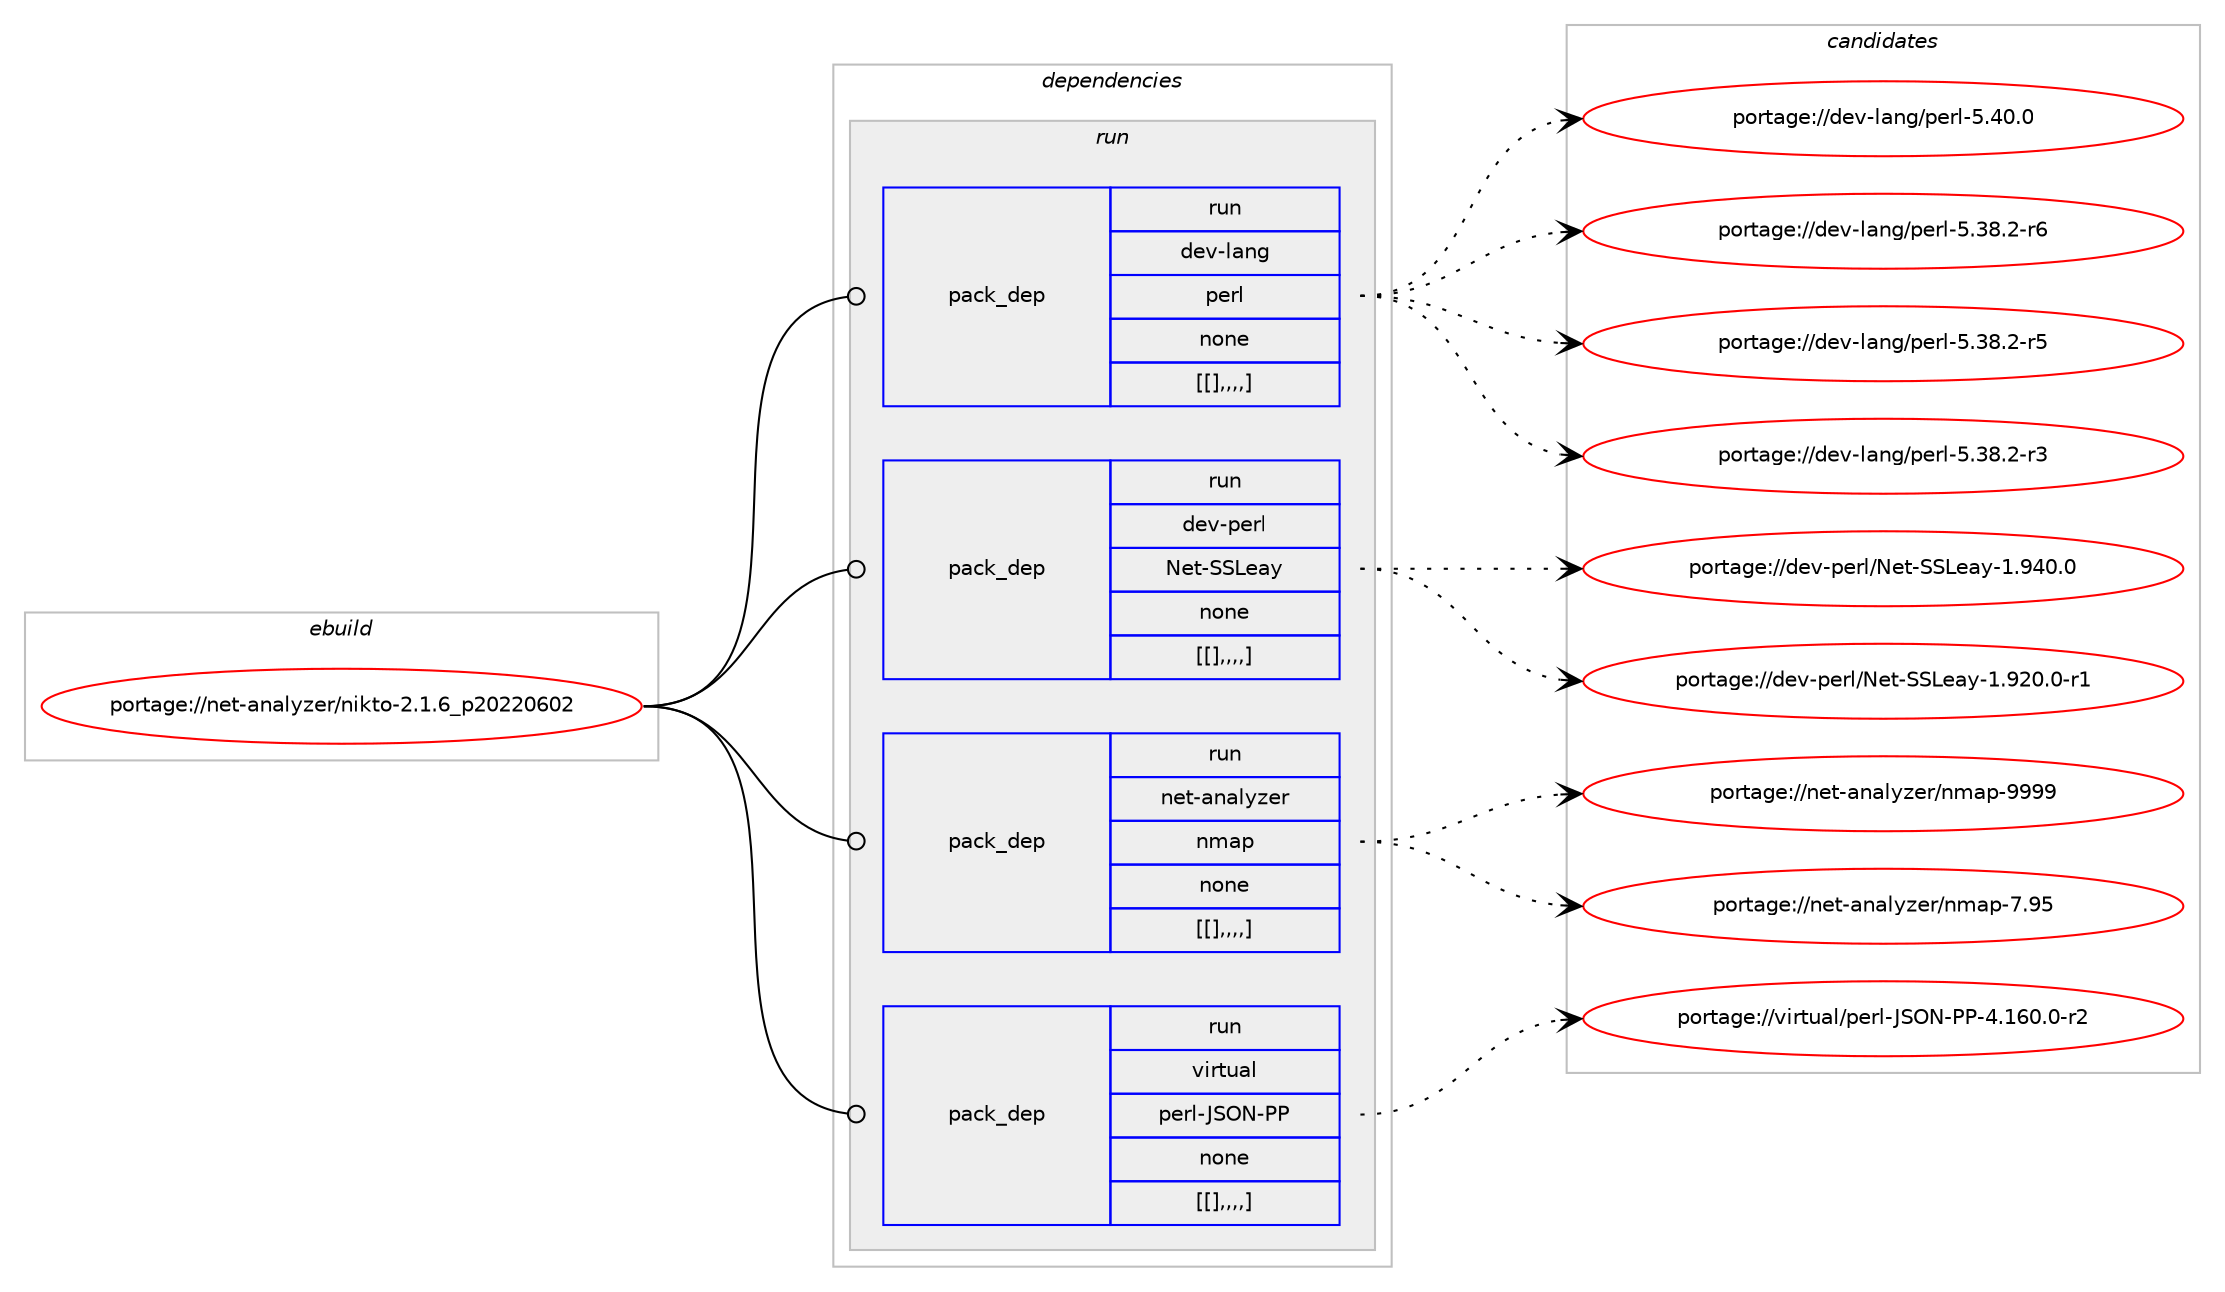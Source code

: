 digraph prolog {

# *************
# Graph options
# *************

newrank=true;
concentrate=true;
compound=true;
graph [rankdir=LR,fontname=Helvetica,fontsize=10,ranksep=1.5];#, ranksep=2.5, nodesep=0.2];
edge  [arrowhead=vee];
node  [fontname=Helvetica,fontsize=10];

# **********
# The ebuild
# **********

subgraph cluster_leftcol {
color=gray;
label=<<i>ebuild</i>>;
id [label="portage://net-analyzer/nikto-2.1.6_p20220602", color=red, width=4, href="../net-analyzer/nikto-2.1.6_p20220602.svg"];
}

# ****************
# The dependencies
# ****************

subgraph cluster_midcol {
color=gray;
label=<<i>dependencies</i>>;
subgraph cluster_compile {
fillcolor="#eeeeee";
style=filled;
label=<<i>compile</i>>;
}
subgraph cluster_compileandrun {
fillcolor="#eeeeee";
style=filled;
label=<<i>compile and run</i>>;
}
subgraph cluster_run {
fillcolor="#eeeeee";
style=filled;
label=<<i>run</i>>;
subgraph pack2 {
dependency3 [label=<<TABLE BORDER="0" CELLBORDER="1" CELLSPACING="0" CELLPADDING="4" WIDTH="220"><TR><TD ROWSPAN="6" CELLPADDING="30">pack_dep</TD></TR><TR><TD WIDTH="110">run</TD></TR><TR><TD>dev-lang</TD></TR><TR><TD>perl</TD></TR><TR><TD>none</TD></TR><TR><TD>[[],,,,]</TD></TR></TABLE>>, shape=none, color=blue];
}
id:e -> dependency3:w [weight=20,style="solid",arrowhead="odot"];
subgraph pack44 {
dependency99 [label=<<TABLE BORDER="0" CELLBORDER="1" CELLSPACING="0" CELLPADDING="4" WIDTH="220"><TR><TD ROWSPAN="6" CELLPADDING="30">pack_dep</TD></TR><TR><TD WIDTH="110">run</TD></TR><TR><TD>dev-perl</TD></TR><TR><TD>Net-SSLeay</TD></TR><TR><TD>none</TD></TR><TR><TD>[[],,,,]</TD></TR></TABLE>>, shape=none, color=blue];
}
id:e -> dependency99:w [weight=20,style="solid",arrowhead="odot"];
subgraph pack89 {
dependency115 [label=<<TABLE BORDER="0" CELLBORDER="1" CELLSPACING="0" CELLPADDING="4" WIDTH="220"><TR><TD ROWSPAN="6" CELLPADDING="30">pack_dep</TD></TR><TR><TD WIDTH="110">run</TD></TR><TR><TD>net-analyzer</TD></TR><TR><TD>nmap</TD></TR><TR><TD>none</TD></TR><TR><TD>[[],,,,]</TD></TR></TABLE>>, shape=none, color=blue];
}
id:e -> dependency115:w [weight=20,style="solid",arrowhead="odot"];
subgraph pack117 {
dependency145 [label=<<TABLE BORDER="0" CELLBORDER="1" CELLSPACING="0" CELLPADDING="4" WIDTH="220"><TR><TD ROWSPAN="6" CELLPADDING="30">pack_dep</TD></TR><TR><TD WIDTH="110">run</TD></TR><TR><TD>virtual</TD></TR><TR><TD>perl-JSON-PP</TD></TR><TR><TD>none</TD></TR><TR><TD>[[],,,,]</TD></TR></TABLE>>, shape=none, color=blue];
}
id:e -> dependency145:w [weight=20,style="solid",arrowhead="odot"];
}
}

# **************
# The candidates
# **************

subgraph cluster_choices {
rank=same;
color=gray;
label=<<i>candidates</i>>;

subgraph choice46 {
color=black;
nodesep=1;
choice10010111845108971101034711210111410845534652484648 [label="portage://dev-lang/perl-5.40.0", color=red, width=4,href="../dev-lang/perl-5.40.0.svg"];
choice100101118451089711010347112101114108455346515646504511454 [label="portage://dev-lang/perl-5.38.2-r6", color=red, width=4,href="../dev-lang/perl-5.38.2-r6.svg"];
choice100101118451089711010347112101114108455346515646504511453 [label="portage://dev-lang/perl-5.38.2-r5", color=red, width=4,href="../dev-lang/perl-5.38.2-r5.svg"];
choice100101118451089711010347112101114108455346515646504511451 [label="portage://dev-lang/perl-5.38.2-r3", color=red, width=4,href="../dev-lang/perl-5.38.2-r3.svg"];
dependency3:e -> choice10010111845108971101034711210111410845534652484648:w [style=dotted,weight="100"];
dependency3:e -> choice100101118451089711010347112101114108455346515646504511454:w [style=dotted,weight="100"];
dependency3:e -> choice100101118451089711010347112101114108455346515646504511453:w [style=dotted,weight="100"];
dependency3:e -> choice100101118451089711010347112101114108455346515646504511451:w [style=dotted,weight="100"];
}
subgraph choice51 {
color=black;
nodesep=1;
choice10010111845112101114108477810111645838376101971214549465752484648 [label="portage://dev-perl/Net-SSLeay-1.940.0", color=red, width=4,href="../dev-perl/Net-SSLeay-1.940.0.svg"];
choice100101118451121011141084778101116458383761019712145494657504846484511449 [label="portage://dev-perl/Net-SSLeay-1.920.0-r1", color=red, width=4,href="../dev-perl/Net-SSLeay-1.920.0-r1.svg"];
dependency99:e -> choice10010111845112101114108477810111645838376101971214549465752484648:w [style=dotted,weight="100"];
dependency99:e -> choice100101118451121011141084778101116458383761019712145494657504846484511449:w [style=dotted,weight="100"];
}
subgraph choice56 {
color=black;
nodesep=1;
choice11010111645971109710812112210111447110109971124557575757 [label="portage://net-analyzer/nmap-9999", color=red, width=4,href="../net-analyzer/nmap-9999.svg"];
choice11010111645971109710812112210111447110109971124555465753 [label="portage://net-analyzer/nmap-7.95", color=red, width=4,href="../net-analyzer/nmap-7.95.svg"];
dependency115:e -> choice11010111645971109710812112210111447110109971124557575757:w [style=dotted,weight="100"];
dependency115:e -> choice11010111645971109710812112210111447110109971124555465753:w [style=dotted,weight="100"];
}
subgraph choice60 {
color=black;
nodesep=1;
choice1181051141161179710847112101114108457483797845808045524649544846484511450 [label="portage://virtual/perl-JSON-PP-4.160.0-r2", color=red, width=4,href="../virtual/perl-JSON-PP-4.160.0-r2.svg"];
dependency145:e -> choice1181051141161179710847112101114108457483797845808045524649544846484511450:w [style=dotted,weight="100"];
}
}

}
